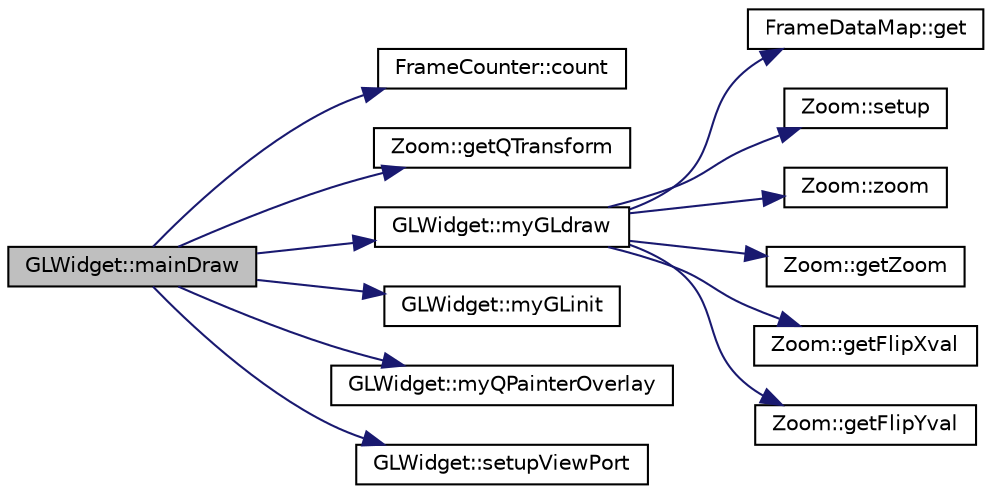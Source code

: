digraph "GLWidget::mainDraw"
{
 // INTERACTIVE_SVG=YES
  edge [fontname="Helvetica",fontsize="10",labelfontname="Helvetica",labelfontsize="10"];
  node [fontname="Helvetica",fontsize="10",shape=record];
  rankdir="LR";
  Node1 [label="GLWidget::mainDraw",height=0.2,width=0.4,color="black", fillcolor="grey75", style="filled", fontcolor="black"];
  Node1 -> Node2 [color="midnightblue",fontsize="10",style="solid",fontname="Helvetica"];
  Node2 [label="FrameCounter::count",height=0.2,width=0.4,color="black", fillcolor="white", style="filled",URL="$db/ded/class_frame_counter.html#ae1149feab7a64f1dd849ac305e655ffa"];
  Node1 -> Node3 [color="midnightblue",fontsize="10",style="solid",fontname="Helvetica"];
  Node3 [label="Zoom::getQTransform",height=0.2,width=0.4,color="black", fillcolor="white", style="filled",URL="$d0/dd2/class_zoom.html#a4c8ab136c25049952ed7c3fb64ff5ffb"];
  Node1 -> Node4 [color="midnightblue",fontsize="10",style="solid",fontname="Helvetica"];
  Node4 [label="GLWidget::myGLdraw",height=0.2,width=0.4,color="black", fillcolor="white", style="filled",URL="$da/d10/class_g_l_widget.html#aa26010e4e1bd13e50fb34deb157daee8"];
  Node4 -> Node5 [color="midnightblue",fontsize="10",style="solid",fontname="Helvetica"];
  Node5 [label="FrameDataMap::get",height=0.2,width=0.4,color="black", fillcolor="white", style="filled",URL="$db/d71/class_frame_data_map.html#afd413bf943754d195c11e868b49dd974"];
  Node4 -> Node6 [color="midnightblue",fontsize="10",style="solid",fontname="Helvetica"];
  Node6 [label="Zoom::setup",height=0.2,width=0.4,color="black", fillcolor="white", style="filled",URL="$d0/dd2/class_zoom.html#af602700bc3d584430205e25bc1d6382b"];
  Node4 -> Node7 [color="midnightblue",fontsize="10",style="solid",fontname="Helvetica"];
  Node7 [label="Zoom::zoom",height=0.2,width=0.4,color="black", fillcolor="white", style="filled",URL="$d0/dd2/class_zoom.html#a60de232bb1050d6468ed805b5b35e1ee"];
  Node4 -> Node8 [color="midnightblue",fontsize="10",style="solid",fontname="Helvetica"];
  Node8 [label="Zoom::getZoom",height=0.2,width=0.4,color="black", fillcolor="white", style="filled",URL="$d0/dd2/class_zoom.html#a91cb38928e897d562cc0b961ec12f643"];
  Node4 -> Node9 [color="midnightblue",fontsize="10",style="solid",fontname="Helvetica"];
  Node9 [label="Zoom::getFlipXval",height=0.2,width=0.4,color="black", fillcolor="white", style="filled",URL="$d0/dd2/class_zoom.html#a63dfb82fbe239e038b6ea727b11eafbf"];
  Node4 -> Node10 [color="midnightblue",fontsize="10",style="solid",fontname="Helvetica"];
  Node10 [label="Zoom::getFlipYval",height=0.2,width=0.4,color="black", fillcolor="white", style="filled",URL="$d0/dd2/class_zoom.html#a0e539d3446f2ea3a56c03f6db7152d00"];
  Node1 -> Node11 [color="midnightblue",fontsize="10",style="solid",fontname="Helvetica"];
  Node11 [label="GLWidget::myGLinit",height=0.2,width=0.4,color="black", fillcolor="white", style="filled",URL="$da/d10/class_g_l_widget.html#afc22c0e79d8023d16451d7c785303a79"];
  Node1 -> Node12 [color="midnightblue",fontsize="10",style="solid",fontname="Helvetica"];
  Node12 [label="GLWidget::myQPainterOverlay",height=0.2,width=0.4,color="black", fillcolor="white", style="filled",URL="$da/d10/class_g_l_widget.html#a7e64a5d2048799169ed31e970eb3602d"];
  Node1 -> Node13 [color="midnightblue",fontsize="10",style="solid",fontname="Helvetica"];
  Node13 [label="GLWidget::setupViewPort",height=0.2,width=0.4,color="black", fillcolor="white", style="filled",URL="$da/d10/class_g_l_widget.html#a14350ef711245ab167f277f06fd9be4a"];
}
